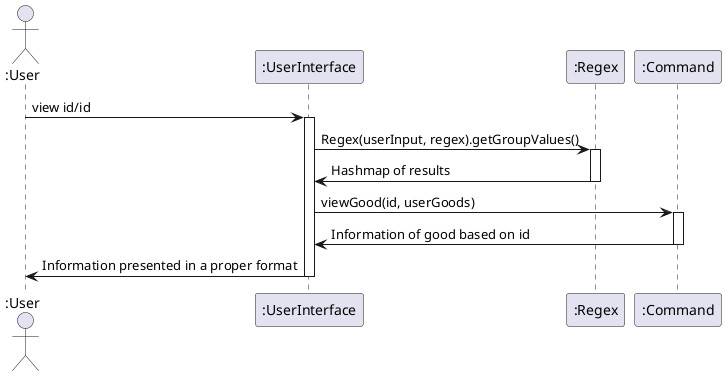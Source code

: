 @startuml
'https://plantuml.com/sequence-diagram

Actor ":User" as user
participant ":UserInterface" as ui
participant ":Regex" as regex
participant ":Command" as command

user -> ui ++ : view id/id
ui -> regex ++ : Regex(userInput, regex).getGroupValues()
regex -> ui -- : Hashmap of results
ui -> command ++ : viewGood(id, userGoods)
command -> ui -- : Information of good based on id
ui -> user -- : Information presented in a proper format
@enduml